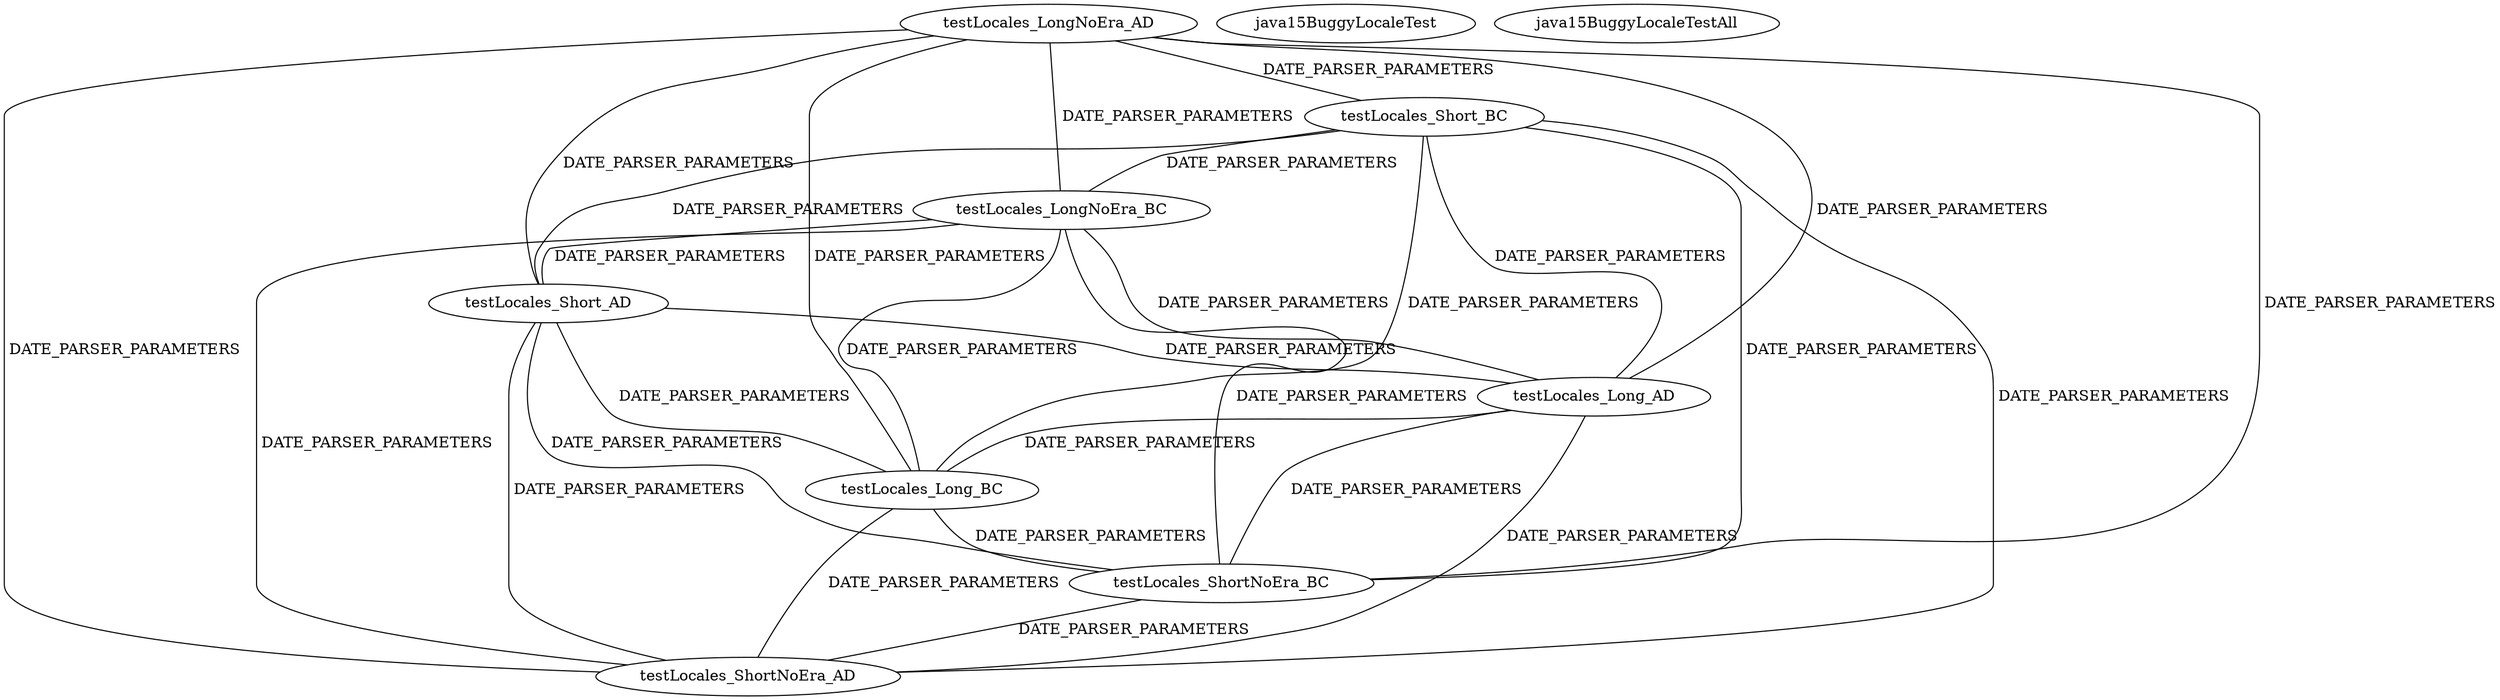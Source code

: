 digraph G {
testLocales_LongNoEra_AD;
testLocales_Short_BC;
testLocales_LongNoEra_BC;
testLocales_Short_AD;
testLocales_Long_AD;
testLocales_Long_BC;
testLocales_ShortNoEra_BC;
java15BuggyLocaleTest;
java15BuggyLocaleTestAll;
testLocales_ShortNoEra_AD;
testLocales_LongNoEra_AD -> testLocales_Short_BC [label=" DATE_PARSER_PARAMETERS", dir=none];
testLocales_LongNoEra_AD -> testLocales_LongNoEra_BC [label=" DATE_PARSER_PARAMETERS", dir=none];
testLocales_LongNoEra_AD -> testLocales_Short_AD [label=" DATE_PARSER_PARAMETERS", dir=none];
testLocales_LongNoEra_AD -> testLocales_Long_AD [label=" DATE_PARSER_PARAMETERS", dir=none];
testLocales_LongNoEra_AD -> testLocales_Long_BC [label=" DATE_PARSER_PARAMETERS", dir=none];
testLocales_LongNoEra_AD -> testLocales_ShortNoEra_BC [label=" DATE_PARSER_PARAMETERS", dir=none];
testLocales_LongNoEra_AD -> testLocales_ShortNoEra_AD [label=" DATE_PARSER_PARAMETERS", dir=none];
testLocales_Short_BC -> testLocales_LongNoEra_BC [label=" DATE_PARSER_PARAMETERS", dir=none];
testLocales_Short_BC -> testLocales_Short_AD [label=" DATE_PARSER_PARAMETERS", dir=none];
testLocales_Short_BC -> testLocales_Long_AD [label=" DATE_PARSER_PARAMETERS", dir=none];
testLocales_Short_BC -> testLocales_Long_BC [label=" DATE_PARSER_PARAMETERS", dir=none];
testLocales_Short_BC -> testLocales_ShortNoEra_BC [label=" DATE_PARSER_PARAMETERS", dir=none];
testLocales_Short_BC -> testLocales_ShortNoEra_AD [label=" DATE_PARSER_PARAMETERS", dir=none];
testLocales_LongNoEra_BC -> testLocales_Short_AD [label=" DATE_PARSER_PARAMETERS", dir=none];
testLocales_LongNoEra_BC -> testLocales_Long_AD [label=" DATE_PARSER_PARAMETERS", dir=none];
testLocales_LongNoEra_BC -> testLocales_Long_BC [label=" DATE_PARSER_PARAMETERS", dir=none];
testLocales_LongNoEra_BC -> testLocales_ShortNoEra_BC [label=" DATE_PARSER_PARAMETERS", dir=none];
testLocales_LongNoEra_BC -> testLocales_ShortNoEra_AD [label=" DATE_PARSER_PARAMETERS", dir=none];
testLocales_Short_AD -> testLocales_Long_AD [label=" DATE_PARSER_PARAMETERS", dir=none];
testLocales_Short_AD -> testLocales_Long_BC [label=" DATE_PARSER_PARAMETERS", dir=none];
testLocales_Short_AD -> testLocales_ShortNoEra_BC [label=" DATE_PARSER_PARAMETERS", dir=none];
testLocales_Short_AD -> testLocales_ShortNoEra_AD [label=" DATE_PARSER_PARAMETERS", dir=none];
testLocales_Long_AD -> testLocales_Long_BC [label=" DATE_PARSER_PARAMETERS", dir=none];
testLocales_Long_AD -> testLocales_ShortNoEra_BC [label=" DATE_PARSER_PARAMETERS", dir=none];
testLocales_Long_AD -> testLocales_ShortNoEra_AD [label=" DATE_PARSER_PARAMETERS", dir=none];
testLocales_Long_BC -> testLocales_ShortNoEra_BC [label=" DATE_PARSER_PARAMETERS", dir=none];
testLocales_Long_BC -> testLocales_ShortNoEra_AD [label=" DATE_PARSER_PARAMETERS", dir=none];
testLocales_ShortNoEra_BC -> testLocales_ShortNoEra_AD [label=" DATE_PARSER_PARAMETERS", dir=none];
}